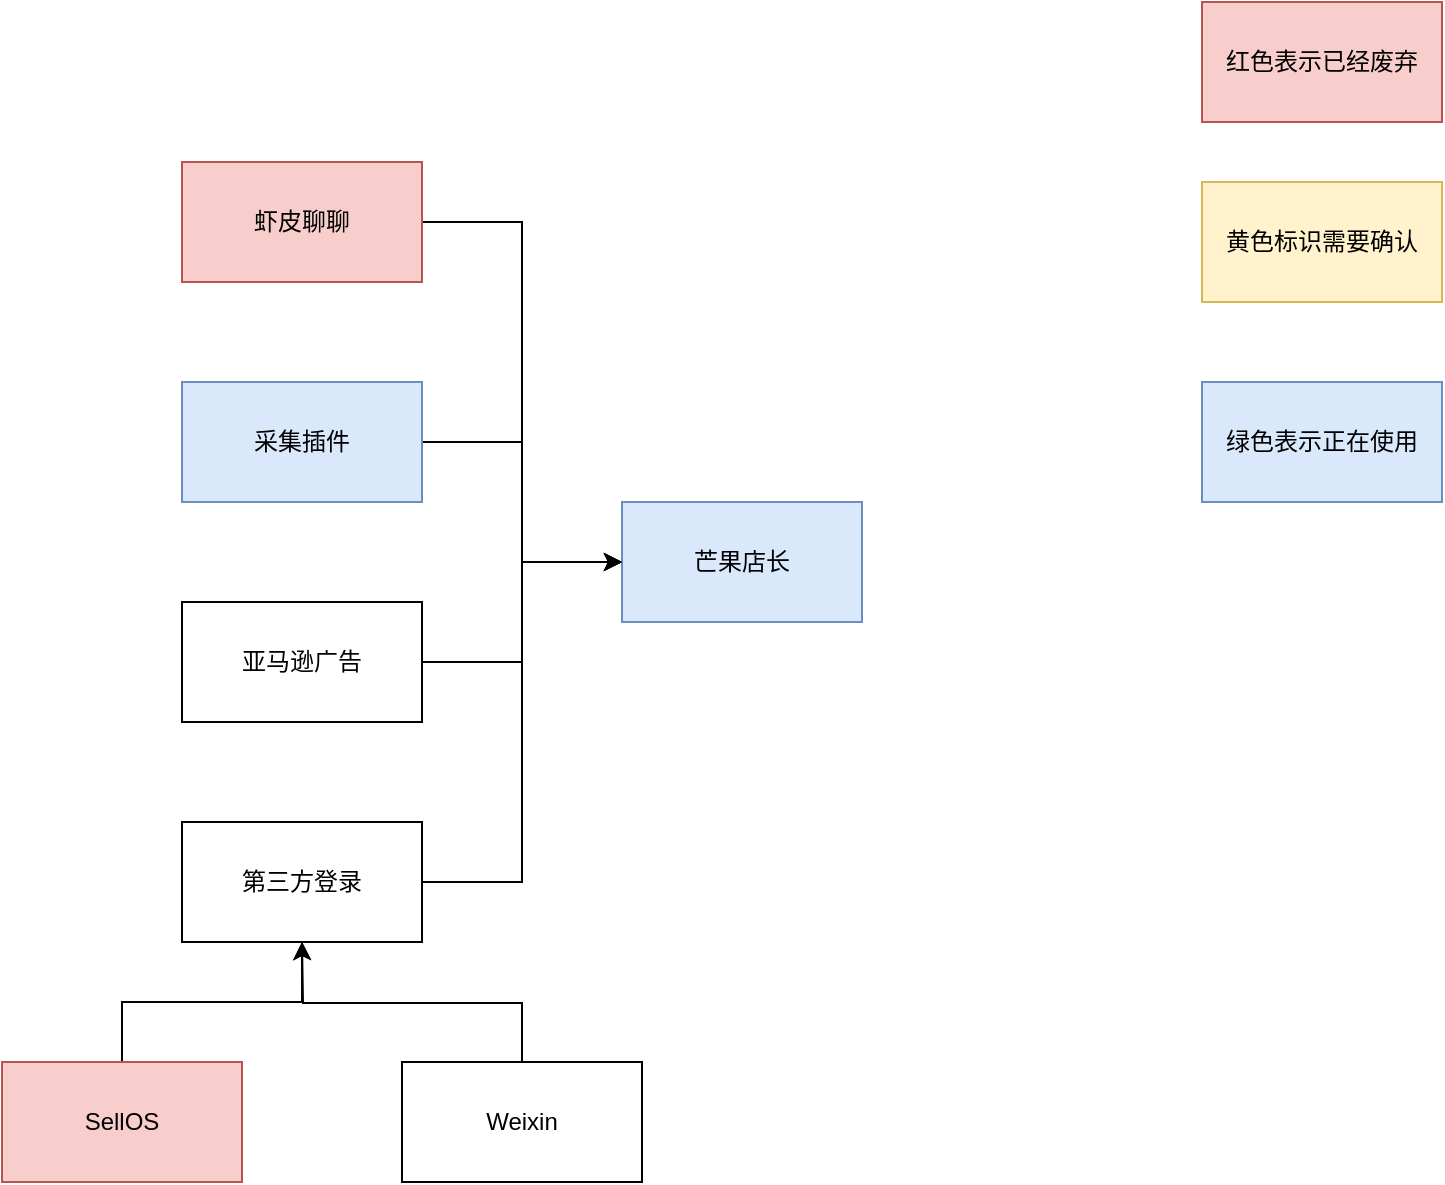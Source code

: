 <mxfile version="17.1.3" type="github">
  <diagram id="1tvEy_ix69Tdvi2ytSdO" name="第 1 页">
    <mxGraphModel dx="1422" dy="762" grid="1" gridSize="10" guides="1" tooltips="1" connect="1" arrows="1" fold="1" page="1" pageScale="1" pageWidth="827" pageHeight="1169" math="0" shadow="0">
      <root>
        <mxCell id="0" />
        <mxCell id="1" parent="0" />
        <mxCell id="_eYfuIItk3SHdXpDjTfW-7" style="edgeStyle=orthogonalEdgeStyle;rounded=0;orthogonalLoop=1;jettySize=auto;html=1;exitX=1;exitY=0.5;exitDx=0;exitDy=0;entryX=0;entryY=0.5;entryDx=0;entryDy=0;" edge="1" parent="1" source="_eYfuIItk3SHdXpDjTfW-1" target="_eYfuIItk3SHdXpDjTfW-2">
          <mxGeometry relative="1" as="geometry" />
        </mxCell>
        <mxCell id="_eYfuIItk3SHdXpDjTfW-1" value="采集插件" style="rounded=0;whiteSpace=wrap;html=1;fillColor=#dae8fc;strokeColor=#6c8ebf;" vertex="1" parent="1">
          <mxGeometry x="120" y="230" width="120" height="60" as="geometry" />
        </mxCell>
        <mxCell id="_eYfuIItk3SHdXpDjTfW-2" value="芒果店长" style="rounded=0;whiteSpace=wrap;html=1;fillColor=#dae8fc;strokeColor=#6c8ebf;" vertex="1" parent="1">
          <mxGeometry x="340" y="290" width="120" height="60" as="geometry" />
        </mxCell>
        <mxCell id="_eYfuIItk3SHdXpDjTfW-6" style="edgeStyle=orthogonalEdgeStyle;rounded=0;orthogonalLoop=1;jettySize=auto;html=1;exitX=1;exitY=0.5;exitDx=0;exitDy=0;entryX=0;entryY=0.5;entryDx=0;entryDy=0;" edge="1" parent="1" source="_eYfuIItk3SHdXpDjTfW-3" target="_eYfuIItk3SHdXpDjTfW-2">
          <mxGeometry relative="1" as="geometry" />
        </mxCell>
        <mxCell id="_eYfuIItk3SHdXpDjTfW-3" value="虾皮聊聊" style="rounded=0;whiteSpace=wrap;html=1;fillColor=#f8cecc;strokeColor=#b85450;" vertex="1" parent="1">
          <mxGeometry x="120" y="120" width="120" height="60" as="geometry" />
        </mxCell>
        <mxCell id="_eYfuIItk3SHdXpDjTfW-9" style="edgeStyle=orthogonalEdgeStyle;rounded=0;orthogonalLoop=1;jettySize=auto;html=1;exitX=1;exitY=0.5;exitDx=0;exitDy=0;" edge="1" parent="1" source="_eYfuIItk3SHdXpDjTfW-4" target="_eYfuIItk3SHdXpDjTfW-2">
          <mxGeometry relative="1" as="geometry" />
        </mxCell>
        <mxCell id="_eYfuIItk3SHdXpDjTfW-4" value="亚马逊广告" style="rounded=0;whiteSpace=wrap;html=1;" vertex="1" parent="1">
          <mxGeometry x="120" y="340" width="120" height="60" as="geometry" />
        </mxCell>
        <mxCell id="_eYfuIItk3SHdXpDjTfW-10" style="edgeStyle=orthogonalEdgeStyle;rounded=0;orthogonalLoop=1;jettySize=auto;html=1;exitX=1;exitY=0.5;exitDx=0;exitDy=0;entryX=0;entryY=0.5;entryDx=0;entryDy=0;" edge="1" parent="1" source="_eYfuIItk3SHdXpDjTfW-5" target="_eYfuIItk3SHdXpDjTfW-2">
          <mxGeometry relative="1" as="geometry" />
        </mxCell>
        <mxCell id="_eYfuIItk3SHdXpDjTfW-5" value="第三方登录" style="rounded=0;whiteSpace=wrap;html=1;" vertex="1" parent="1">
          <mxGeometry x="120" y="450" width="120" height="60" as="geometry" />
        </mxCell>
        <mxCell id="_eYfuIItk3SHdXpDjTfW-13" style="edgeStyle=orthogonalEdgeStyle;rounded=0;orthogonalLoop=1;jettySize=auto;html=1;exitX=0.5;exitY=0;exitDx=0;exitDy=0;entryX=0.5;entryY=1;entryDx=0;entryDy=0;" edge="1" parent="1" source="_eYfuIItk3SHdXpDjTfW-11" target="_eYfuIItk3SHdXpDjTfW-5">
          <mxGeometry relative="1" as="geometry" />
        </mxCell>
        <mxCell id="_eYfuIItk3SHdXpDjTfW-11" value="SellOS" style="rounded=0;whiteSpace=wrap;html=1;fillColor=#f8cecc;strokeColor=#b85450;" vertex="1" parent="1">
          <mxGeometry x="30" y="570" width="120" height="60" as="geometry" />
        </mxCell>
        <mxCell id="_eYfuIItk3SHdXpDjTfW-14" style="edgeStyle=orthogonalEdgeStyle;rounded=0;orthogonalLoop=1;jettySize=auto;html=1;exitX=0.5;exitY=0;exitDx=0;exitDy=0;" edge="1" parent="1" source="_eYfuIItk3SHdXpDjTfW-12">
          <mxGeometry relative="1" as="geometry">
            <mxPoint x="180" y="510" as="targetPoint" />
          </mxGeometry>
        </mxCell>
        <mxCell id="_eYfuIItk3SHdXpDjTfW-12" value="Weixin" style="rounded=0;whiteSpace=wrap;html=1;" vertex="1" parent="1">
          <mxGeometry x="230" y="570" width="120" height="60" as="geometry" />
        </mxCell>
        <mxCell id="_eYfuIItk3SHdXpDjTfW-15" value="红色表示已经废弃" style="rounded=0;whiteSpace=wrap;html=1;fillColor=#f8cecc;strokeColor=#b85450;" vertex="1" parent="1">
          <mxGeometry x="630" y="40" width="120" height="60" as="geometry" />
        </mxCell>
        <mxCell id="_eYfuIItk3SHdXpDjTfW-16" value="黄色标识需要确认" style="rounded=0;whiteSpace=wrap;html=1;fillColor=#fff2cc;strokeColor=#d6b656;" vertex="1" parent="1">
          <mxGeometry x="630" y="130" width="120" height="60" as="geometry" />
        </mxCell>
        <mxCell id="_eYfuIItk3SHdXpDjTfW-17" value="绿色表示正在使用" style="rounded=0;whiteSpace=wrap;html=1;fillColor=#dae8fc;strokeColor=#6c8ebf;" vertex="1" parent="1">
          <mxGeometry x="630" y="230" width="120" height="60" as="geometry" />
        </mxCell>
      </root>
    </mxGraphModel>
  </diagram>
</mxfile>
